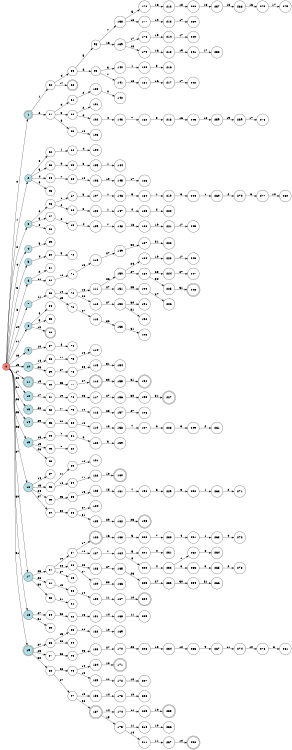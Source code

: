 digraph APTA {
__start0 [label="" shape="none"];

rankdir=LR;
size="8,5";

s0 [style="filled", color="black", fillcolor="#ff817b" shape="circle", label="0"];
s1 [style="rounded,filled", color="black", fillcolor="powderblue" shape="doublecircle", label="1"];
s2 [style="filled", color="black", fillcolor="powderblue" shape="circle", label="2"];
s3 [style="filled", color="black", fillcolor="powderblue" shape="circle", label="3"];
s4 [style="filled", color="black", fillcolor="powderblue" shape="circle", label="4"];
s5 [style="filled", color="black", fillcolor="powderblue" shape="circle", label="5"];
s6 [style="filled", color="black", fillcolor="powderblue" shape="circle", label="6"];
s7 [style="filled", color="black", fillcolor="powderblue" shape="circle", label="7"];
s8 [style="filled", color="black", fillcolor="powderblue" shape="circle", label="8"];
s9 [style="filled", color="black", fillcolor="powderblue" shape="circle", label="9"];
s10 [style="filled", color="black", fillcolor="powderblue" shape="circle", label="10"];
s11 [style="rounded,filled", color="black", fillcolor="powderblue" shape="doublecircle", label="11"];
s12 [style="filled", color="black", fillcolor="powderblue" shape="circle", label="12"];
s13 [style="filled", color="black", fillcolor="powderblue" shape="circle", label="13"];
s14 [style="filled", color="black", fillcolor="powderblue" shape="circle", label="14"];
s15 [style="filled", color="black", fillcolor="powderblue" shape="circle", label="15"];
s16 [style="filled", color="black", fillcolor="powderblue" shape="circle", label="16"];
s17 [style="filled", color="black", fillcolor="powderblue" shape="circle", label="17"];
s18 [style="filled", color="black", fillcolor="powderblue" shape="circle", label="18"];
s19 [style="rounded,filled", color="black", fillcolor="powderblue" shape="doublecircle", label="19"];
s20 [style="filled", color="black", fillcolor="white" shape="circle", label="20"];
s21 [style="filled", color="black", fillcolor="white" shape="circle", label="21"];
s22 [style="filled", color="black", fillcolor="white" shape="circle", label="22"];
s23 [style="filled", color="black", fillcolor="white" shape="circle", label="23"];
s24 [style="filled", color="black", fillcolor="white" shape="circle", label="24"];
s25 [style="filled", color="black", fillcolor="white" shape="circle", label="25"];
s26 [style="filled", color="black", fillcolor="white" shape="circle", label="26"];
s27 [style="filled", color="black", fillcolor="white" shape="circle", label="27"];
s28 [style="filled", color="black", fillcolor="white" shape="circle", label="28"];
s29 [style="filled", color="black", fillcolor="white" shape="circle", label="29"];
s30 [style="filled", color="black", fillcolor="white" shape="circle", label="30"];
s31 [style="filled", color="black", fillcolor="white" shape="circle", label="31"];
s32 [style="filled", color="black", fillcolor="white" shape="circle", label="32"];
s33 [style="filled", color="black", fillcolor="white" shape="circle", label="33"];
s34 [style="filled", color="black", fillcolor="white" shape="circle", label="34"];
s35 [style="filled", color="black", fillcolor="white" shape="circle", label="35"];
s36 [style="rounded,filled", color="black", fillcolor="white" shape="doublecircle", label="36"];
s37 [style="filled", color="black", fillcolor="white" shape="circle", label="37"];
s38 [style="filled", color="black", fillcolor="white" shape="circle", label="38"];
s39 [style="filled", color="black", fillcolor="white" shape="circle", label="39"];
s40 [style="filled", color="black", fillcolor="white" shape="circle", label="40"];
s41 [style="filled", color="black", fillcolor="white" shape="circle", label="41"];
s42 [style="filled", color="black", fillcolor="white" shape="circle", label="42"];
s43 [style="filled", color="black", fillcolor="white" shape="circle", label="43"];
s44 [style="filled", color="black", fillcolor="white" shape="circle", label="44"];
s45 [style="filled", color="black", fillcolor="white" shape="circle", label="45"];
s46 [style="filled", color="black", fillcolor="white" shape="circle", label="46"];
s47 [style="filled", color="black", fillcolor="white" shape="circle", label="47"];
s48 [style="filled", color="black", fillcolor="white" shape="circle", label="48"];
s49 [style="filled", color="black", fillcolor="white" shape="circle", label="49"];
s50 [style="filled", color="black", fillcolor="white" shape="circle", label="50"];
s51 [style="filled", color="black", fillcolor="white" shape="circle", label="51"];
s52 [style="filled", color="black", fillcolor="white" shape="circle", label="52"];
s53 [style="filled", color="black", fillcolor="white" shape="circle", label="53"];
s54 [style="filled", color="black", fillcolor="white" shape="circle", label="54"];
s55 [style="filled", color="black", fillcolor="white" shape="circle", label="55"];
s56 [style="filled", color="black", fillcolor="white" shape="circle", label="56"];
s57 [style="filled", color="black", fillcolor="white" shape="circle", label="57"];
s58 [style="filled", color="black", fillcolor="white" shape="circle", label="58"];
s59 [style="filled", color="black", fillcolor="white" shape="circle", label="59"];
s60 [style="rounded,filled", color="black", fillcolor="white" shape="doublecircle", label="60"];
s61 [style="filled", color="black", fillcolor="white" shape="circle", label="61"];
s62 [style="filled", color="black", fillcolor="white" shape="circle", label="62"];
s63 [style="filled", color="black", fillcolor="white" shape="circle", label="63"];
s64 [style="filled", color="black", fillcolor="white" shape="circle", label="64"];
s65 [style="filled", color="black", fillcolor="white" shape="circle", label="65"];
s66 [style="filled", color="black", fillcolor="white" shape="circle", label="66"];
s67 [style="filled", color="black", fillcolor="white" shape="circle", label="67"];
s68 [style="filled", color="black", fillcolor="white" shape="circle", label="68"];
s69 [style="filled", color="black", fillcolor="white" shape="circle", label="69"];
s70 [style="filled", color="black", fillcolor="white" shape="circle", label="70"];
s71 [style="filled", color="black", fillcolor="white" shape="circle", label="71"];
s72 [style="filled", color="black", fillcolor="white" shape="circle", label="72"];
s73 [style="filled", color="black", fillcolor="white" shape="circle", label="73"];
s74 [style="filled", color="black", fillcolor="white" shape="circle", label="74"];
s75 [style="filled", color="black", fillcolor="white" shape="circle", label="75"];
s76 [style="filled", color="black", fillcolor="white" shape="circle", label="76"];
s77 [style="filled", color="black", fillcolor="white" shape="circle", label="77"];
s78 [style="filled", color="black", fillcolor="white" shape="circle", label="78"];
s79 [style="filled", color="black", fillcolor="white" shape="circle", label="79"];
s80 [style="filled", color="black", fillcolor="white" shape="circle", label="80"];
s81 [style="filled", color="black", fillcolor="white" shape="circle", label="81"];
s82 [style="filled", color="black", fillcolor="white" shape="circle", label="82"];
s83 [style="filled", color="black", fillcolor="white" shape="circle", label="83"];
s84 [style="filled", color="black", fillcolor="white" shape="circle", label="84"];
s85 [style="filled", color="black", fillcolor="white" shape="circle", label="85"];
s86 [style="filled", color="black", fillcolor="white" shape="circle", label="86"];
s87 [style="filled", color="black", fillcolor="white" shape="circle", label="87"];
s88 [style="filled", color="black", fillcolor="white" shape="circle", label="88"];
s89 [style="filled", color="black", fillcolor="white" shape="circle", label="89"];
s90 [style="filled", color="black", fillcolor="white" shape="circle", label="90"];
s91 [style="filled", color="black", fillcolor="white" shape="circle", label="91"];
s92 [style="filled", color="black", fillcolor="white" shape="circle", label="92"];
s93 [style="filled", color="black", fillcolor="white" shape="circle", label="93"];
s94 [style="filled", color="black", fillcolor="white" shape="circle", label="94"];
s95 [style="filled", color="black", fillcolor="white" shape="circle", label="95"];
s96 [style="filled", color="black", fillcolor="white" shape="circle", label="96"];
s97 [style="filled", color="black", fillcolor="white" shape="circle", label="97"];
s98 [style="filled", color="black", fillcolor="white" shape="circle", label="98"];
s99 [style="filled", color="black", fillcolor="white" shape="circle", label="99"];
s100 [style="filled", color="black", fillcolor="white" shape="circle", label="100"];
s101 [style="filled", color="black", fillcolor="white" shape="circle", label="101"];
s102 [style="filled", color="black", fillcolor="white" shape="circle", label="102"];
s103 [style="filled", color="black", fillcolor="white" shape="circle", label="103"];
s104 [style="filled", color="black", fillcolor="white" shape="circle", label="104"];
s105 [style="filled", color="black", fillcolor="white" shape="circle", label="105"];
s106 [style="filled", color="black", fillcolor="white" shape="circle", label="106"];
s107 [style="filled", color="black", fillcolor="white" shape="circle", label="107"];
s108 [style="filled", color="black", fillcolor="white" shape="circle", label="108"];
s109 [style="filled", color="black", fillcolor="white" shape="circle", label="109"];
s110 [style="filled", color="black", fillcolor="white" shape="circle", label="110"];
s111 [style="filled", color="black", fillcolor="white" shape="circle", label="111"];
s112 [style="filled", color="black", fillcolor="white" shape="circle", label="112"];
s113 [style="filled", color="black", fillcolor="white" shape="circle", label="113"];
s114 [style="filled", color="black", fillcolor="white" shape="circle", label="114"];
s115 [style="filled", color="black", fillcolor="white" shape="circle", label="115"];
s116 [style="rounded,filled", color="black", fillcolor="white" shape="doublecircle", label="116"];
s117 [style="filled", color="black", fillcolor="white" shape="circle", label="117"];
s118 [style="filled", color="black", fillcolor="white" shape="circle", label="118"];
s119 [style="filled", color="black", fillcolor="white" shape="circle", label="119"];
s120 [style="filled", color="black", fillcolor="white" shape="circle", label="120"];
s121 [style="filled", color="black", fillcolor="white" shape="circle", label="121"];
s122 [style="filled", color="black", fillcolor="white" shape="circle", label="122"];
s123 [style="filled", color="black", fillcolor="white" shape="circle", label="123"];
s124 [style="filled", color="black", fillcolor="white" shape="circle", label="124"];
s125 [style="filled", color="black", fillcolor="white" shape="circle", label="125"];
s126 [style="rounded,filled", color="black", fillcolor="white" shape="doublecircle", label="126"];
s127 [style="filled", color="black", fillcolor="white" shape="circle", label="127"];
s128 [style="filled", color="black", fillcolor="white" shape="circle", label="128"];
s129 [style="filled", color="black", fillcolor="white" shape="circle", label="129"];
s130 [style="filled", color="black", fillcolor="white" shape="circle", label="130"];
s131 [style="filled", color="black", fillcolor="white" shape="circle", label="131"];
s132 [style="filled", color="black", fillcolor="white" shape="circle", label="132"];
s133 [style="filled", color="black", fillcolor="white" shape="circle", label="133"];
s134 [style="filled", color="black", fillcolor="white" shape="circle", label="134"];
s135 [style="filled", color="black", fillcolor="white" shape="circle", label="135"];
s136 [style="filled", color="black", fillcolor="white" shape="circle", label="136"];
s137 [style="rounded,filled", color="black", fillcolor="white" shape="doublecircle", label="137"];
s138 [style="filled", color="black", fillcolor="white" shape="circle", label="138"];
s139 [style="filled", color="black", fillcolor="white" shape="circle", label="139"];
s140 [style="filled", color="black", fillcolor="white" shape="circle", label="140"];
s141 [style="filled", color="black", fillcolor="white" shape="circle", label="141"];
s142 [style="filled", color="black", fillcolor="white" shape="circle", label="142"];
s143 [style="filled", color="black", fillcolor="white" shape="circle", label="143"];
s144 [style="filled", color="black", fillcolor="white" shape="circle", label="144"];
s145 [style="filled", color="black", fillcolor="white" shape="circle", label="145"];
s146 [style="filled", color="black", fillcolor="white" shape="circle", label="146"];
s147 [style="filled", color="black", fillcolor="white" shape="circle", label="147"];
s148 [style="filled", color="black", fillcolor="white" shape="circle", label="148"];
s149 [style="filled", color="black", fillcolor="white" shape="circle", label="149"];
s150 [style="filled", color="black", fillcolor="white" shape="circle", label="150"];
s151 [style="filled", color="black", fillcolor="white" shape="circle", label="151"];
s152 [style="filled", color="black", fillcolor="white" shape="circle", label="152"];
s153 [style="filled", color="black", fillcolor="white" shape="circle", label="153"];
s154 [style="filled", color="black", fillcolor="white" shape="circle", label="154"];
s155 [style="filled", color="black", fillcolor="white" shape="circle", label="155"];
s156 [style="filled", color="black", fillcolor="white" shape="circle", label="156"];
s157 [style="filled", color="black", fillcolor="white" shape="circle", label="157"];
s158 [style="filled", color="black", fillcolor="white" shape="circle", label="158"];
s159 [style="filled", color="black", fillcolor="white" shape="circle", label="159"];
s160 [style="rounded,filled", color="black", fillcolor="white" shape="doublecircle", label="160"];
s161 [style="filled", color="black", fillcolor="white" shape="circle", label="161"];
s162 [style="filled", color="black", fillcolor="white" shape="circle", label="162"];
s163 [style="filled", color="black", fillcolor="white" shape="circle", label="163"];
s164 [style="filled", color="black", fillcolor="white" shape="circle", label="164"];
s165 [style="filled", color="black", fillcolor="white" shape="circle", label="165"];
s166 [style="filled", color="black", fillcolor="white" shape="circle", label="166"];
s167 [style="filled", color="black", fillcolor="white" shape="circle", label="167"];
s168 [style="filled", color="black", fillcolor="white" shape="circle", label="168"];
s169 [style="filled", color="black", fillcolor="white" shape="circle", label="169"];
s170 [style="filled", color="black", fillcolor="white" shape="circle", label="170"];
s171 [style="rounded,filled", color="black", fillcolor="white" shape="doublecircle", label="171"];
s172 [style="filled", color="black", fillcolor="white" shape="circle", label="172"];
s173 [style="filled", color="black", fillcolor="white" shape="circle", label="173"];
s174 [style="filled", color="black", fillcolor="white" shape="circle", label="174"];
s175 [style="filled", color="black", fillcolor="white" shape="circle", label="175"];
s176 [style="filled", color="black", fillcolor="white" shape="circle", label="176"];
s177 [style="filled", color="black", fillcolor="white" shape="circle", label="177"];
s178 [style="filled", color="black", fillcolor="white" shape="circle", label="178"];
s179 [style="filled", color="black", fillcolor="white" shape="circle", label="179"];
s180 [style="filled", color="black", fillcolor="white" shape="circle", label="180"];
s181 [style="filled", color="black", fillcolor="white" shape="circle", label="181"];
s182 [style="filled", color="black", fillcolor="white" shape="circle", label="182"];
s183 [style="filled", color="black", fillcolor="white" shape="circle", label="183"];
s184 [style="filled", color="black", fillcolor="white" shape="circle", label="184"];
s185 [style="filled", color="black", fillcolor="white" shape="circle", label="185"];
s186 [style="filled", color="black", fillcolor="white" shape="circle", label="186"];
s187 [style="filled", color="black", fillcolor="white" shape="circle", label="187"];
s188 [style="filled", color="black", fillcolor="white" shape="circle", label="188"];
s189 [style="filled", color="black", fillcolor="white" shape="circle", label="189"];
s190 [style="filled", color="black", fillcolor="white" shape="circle", label="190"];
s191 [style="filled", color="black", fillcolor="white" shape="circle", label="191"];
s192 [style="filled", color="black", fillcolor="white" shape="circle", label="192"];
s193 [style="filled", color="black", fillcolor="white" shape="circle", label="193"];
s194 [style="rounded,filled", color="black", fillcolor="white" shape="doublecircle", label="194"];
s195 [style="filled", color="black", fillcolor="white" shape="circle", label="195"];
s196 [style="filled", color="black", fillcolor="white" shape="circle", label="196"];
s197 [style="filled", color="black", fillcolor="white" shape="circle", label="197"];
s198 [style="filled", color="black", fillcolor="white" shape="circle", label="198"];
s199 [style="rounded,filled", color="black", fillcolor="white" shape="doublecircle", label="199"];
s200 [style="filled", color="black", fillcolor="white" shape="circle", label="200"];
s201 [style="filled", color="black", fillcolor="white" shape="circle", label="201"];
s202 [style="filled", color="black", fillcolor="white" shape="circle", label="202"];
s203 [style="filled", color="black", fillcolor="white" shape="circle", label="203"];
s204 [style="rounded,filled", color="black", fillcolor="white" shape="doublecircle", label="204"];
s205 [style="filled", color="black", fillcolor="white" shape="circle", label="205"];
s206 [style="filled", color="black", fillcolor="white" shape="circle", label="206"];
s207 [style="filled", color="black", fillcolor="white" shape="circle", label="207"];
s208 [style="filled", color="black", fillcolor="white" shape="circle", label="208"];
s209 [style="filled", color="black", fillcolor="white" shape="circle", label="209"];
s210 [style="filled", color="black", fillcolor="white" shape="circle", label="210"];
s211 [style="filled", color="black", fillcolor="white" shape="circle", label="211"];
s212 [style="filled", color="black", fillcolor="white" shape="circle", label="212"];
s213 [style="filled", color="black", fillcolor="white" shape="circle", label="213"];
s214 [style="filled", color="black", fillcolor="white" shape="circle", label="214"];
s215 [style="filled", color="black", fillcolor="white" shape="circle", label="215"];
s216 [style="filled", color="black", fillcolor="white" shape="circle", label="216"];
s217 [style="filled", color="black", fillcolor="white" shape="circle", label="217"];
s218 [style="filled", color="black", fillcolor="white" shape="circle", label="218"];
s219 [style="filled", color="black", fillcolor="white" shape="circle", label="219"];
s220 [style="filled", color="black", fillcolor="white" shape="circle", label="220"];
s221 [style="filled", color="black", fillcolor="white" shape="circle", label="221"];
s222 [style="filled", color="black", fillcolor="white" shape="circle", label="222"];
s223 [style="filled", color="black", fillcolor="white" shape="circle", label="223"];
s224 [style="filled", color="black", fillcolor="white" shape="circle", label="224"];
s225 [style="filled", color="black", fillcolor="white" shape="circle", label="225"];
s226 [style="filled", color="black", fillcolor="white" shape="circle", label="226"];
s227 [style="rounded,filled", color="black", fillcolor="white" shape="doublecircle", label="227"];
s228 [style="filled", color="black", fillcolor="white" shape="circle", label="228"];
s229 [style="filled", color="black", fillcolor="white" shape="circle", label="229"];
s230 [style="filled", color="black", fillcolor="white" shape="circle", label="230"];
s231 [style="filled", color="black", fillcolor="white" shape="circle", label="231"];
s232 [style="filled", color="black", fillcolor="white" shape="circle", label="232"];
s233 [style="filled", color="black", fillcolor="white" shape="circle", label="233"];
s234 [style="filled", color="black", fillcolor="white" shape="circle", label="234"];
s235 [style="rounded,filled", color="black", fillcolor="white" shape="doublecircle", label="235"];
s236 [style="filled", color="black", fillcolor="white" shape="circle", label="236"];
s237 [style="filled", color="black", fillcolor="white" shape="circle", label="237"];
s238 [style="filled", color="black", fillcolor="white" shape="circle", label="238"];
s239 [style="filled", color="black", fillcolor="white" shape="circle", label="239"];
s240 [style="filled", color="black", fillcolor="white" shape="circle", label="240"];
s241 [style="filled", color="black", fillcolor="white" shape="circle", label="241"];
s242 [style="filled", color="black", fillcolor="white" shape="circle", label="242"];
s243 [style="filled", color="black", fillcolor="white" shape="circle", label="243"];
s244 [style="filled", color="black", fillcolor="white" shape="circle", label="244"];
s245 [style="filled", color="black", fillcolor="white" shape="circle", label="245"];
s246 [style="filled", color="black", fillcolor="white" shape="circle", label="246"];
s247 [style="filled", color="black", fillcolor="white" shape="circle", label="247"];
s248 [style="rounded,filled", color="black", fillcolor="white" shape="doublecircle", label="248"];
s249 [style="filled", color="black", fillcolor="white" shape="circle", label="249"];
s250 [style="filled", color="black", fillcolor="white" shape="circle", label="250"];
s251 [style="filled", color="black", fillcolor="white" shape="circle", label="251"];
s252 [style="filled", color="black", fillcolor="white" shape="circle", label="252"];
s253 [style="filled", color="black", fillcolor="white" shape="circle", label="253"];
s254 [style="filled", color="black", fillcolor="white" shape="circle", label="254"];
s255 [style="filled", color="black", fillcolor="white" shape="circle", label="255"];
s256 [style="rounded,filled", color="black", fillcolor="white" shape="doublecircle", label="256"];
s257 [style="filled", color="black", fillcolor="white" shape="circle", label="257"];
s258 [style="filled", color="black", fillcolor="white" shape="circle", label="258"];
s259 [style="filled", color="black", fillcolor="white" shape="circle", label="259"];
s260 [style="filled", color="black", fillcolor="white" shape="circle", label="260"];
s261 [style="filled", color="black", fillcolor="white" shape="circle", label="261"];
s262 [style="filled", color="black", fillcolor="white" shape="circle", label="262"];
s263 [style="filled", color="black", fillcolor="white" shape="circle", label="263"];
s264 [style="filled", color="black", fillcolor="white" shape="circle", label="264"];
s265 [style="filled", color="black", fillcolor="white" shape="circle", label="265"];
s266 [style="filled", color="black", fillcolor="white" shape="circle", label="266"];
s267 [style="filled", color="black", fillcolor="white" shape="circle", label="267"];
s268 [style="filled", color="black", fillcolor="white" shape="circle", label="268"];
s269 [style="filled", color="black", fillcolor="white" shape="circle", label="269"];
s270 [style="filled", color="black", fillcolor="white" shape="circle", label="270"];
s271 [style="filled", color="black", fillcolor="white" shape="circle", label="271"];
s272 [style="filled", color="black", fillcolor="white" shape="circle", label="272"];
s273 [style="filled", color="black", fillcolor="white" shape="circle", label="273"];
s274 [style="filled", color="black", fillcolor="white" shape="circle", label="274"];
s275 [style="filled", color="black", fillcolor="white" shape="circle", label="275"];
s276 [style="filled", color="black", fillcolor="white" shape="circle", label="276"];
s277 [style="filled", color="black", fillcolor="white" shape="circle", label="277"];
s278 [style="filled", color="black", fillcolor="white" shape="circle", label="278"];
s279 [style="filled", color="black", fillcolor="white" shape="circle", label="279"];
s280 [style="filled", color="black", fillcolor="white" shape="circle", label="280"];
s281 [style="filled", color="black", fillcolor="white" shape="circle", label="281"];
s0 -> s1 [label="0"];
s0 -> s2 [label="1"];
s0 -> s3 [label="2"];
s0 -> s4 [label="4"];
s0 -> s5 [label="5"];
s0 -> s6 [label="8"];
s0 -> s7 [label="10"];
s0 -> s8 [label="11"];
s0 -> s9 [label="13"];
s0 -> s10 [label="15"];
s0 -> s11 [label="17"];
s0 -> s12 [label="20"];
s0 -> s13 [label="21"];
s0 -> s14 [label="23"];
s0 -> s15 [label="25"];
s0 -> s16 [label="26"];
s0 -> s17 [label="27"];
s0 -> s18 [label="30"];
s0 -> s19 [label="31"];
s1 -> s20 [label="1"];
s1 -> s21 [label="2"];
s2 -> s22 [label="0"];
s2 -> s23 [label="3"];
s2 -> s24 [label="4"];
s2 -> s25 [label="6"];
s3 -> s26 [label="0"];
s3 -> s27 [label="3"];
s3 -> s28 [label="8"];
s4 -> s29 [label="5"];
s5 -> s30 [label="4"];
s6 -> s31 [label="2"];
s6 -> s32 [label="11"];
s7 -> s33 [label="11"];
s8 -> s34 [label="8"];
s8 -> s35 [label="9"];
s8 -> s36 [label="10"];
s9 -> s37 [label="10"];
s10 -> s38 [label="14"];
s10 -> s39 [label="26"];
s11 -> s40 [label="19"];
s12 -> s41 [label="17"];
s13 -> s42 [label="20"];
s14 -> s43 [label="29"];
s15 -> s44 [label="18"];
s15 -> s45 [label="19"];
s15 -> s46 [label="26"];
s16 -> s47 [label="14"];
s16 -> s48 [label="15"];
s16 -> s49 [label="24"];
s16 -> s50 [label="27"];
s17 -> s51 [label="25"];
s17 -> s52 [label="26"];
s17 -> s53 [label="30"];
s18 -> s54 [label="27"];
s18 -> s55 [label="31"];
s19 -> s56 [label="27"];
s19 -> s57 [label="29"];
s19 -> s58 [label="30"];
s20 -> s59 [label="4"];
s20 -> s60 [label="17"];
s21 -> s61 [label="0"];
s21 -> s62 [label="3"];
s21 -> s63 [label="8"];
s22 -> s64 [label="1"];
s23 -> s65 [label="9"];
s24 -> s66 [label="7"];
s26 -> s67 [label="1"];
s26 -> s68 [label="2"];
s27 -> s69 [label="6"];
s30 -> s70 [label="5"];
s32 -> s71 [label="14"];
s33 -> s72 [label="14"];
s33 -> s73 [label="15"];
s37 -> s74 [label="8"];
s38 -> s75 [label="11"];
s39 -> s76 [label="27"];
s40 -> s77 [label="25"];
s41 -> s78 [label="19"];
s42 -> s79 [label="17"];
s43 -> s80 [label="22"];
s44 -> s81 [label="7"];
s45 -> s82 [label="7"];
s48 -> s83 [label="11"];
s48 -> s84 [label="14"];
s49 -> s85 [label="25"];
s50 -> s86 [label="30"];
s51 -> s87 [label="19"];
s51 -> s88 [label="24"];
s51 -> s89 [label="27"];
s52 -> s90 [label="15"];
s53 -> s91 [label="31"];
s54 -> s92 [label="26"];
s56 -> s93 [label="15"];
s56 -> s94 [label="26"];
s57 -> s95 [label="28"];
s58 -> s96 [label="26"];
s58 -> s97 [label="27"];
s59 -> s98 [label="5"];
s59 -> s99 [label="6"];
s61 -> s100 [label="2"];
s62 -> s101 [label="2"];
s62 -> s102 [label="6"];
s63 -> s103 [label="10"];
s64 -> s104 [label="4"];
s65 -> s105 [label="3"];
s66 -> s106 [label="18"];
s67 -> s107 [label="3"];
s68 -> s108 [label="3"];
s69 -> s109 [label="4"];
s71 -> s110 [label="15"];
s72 -> s111 [label="15"];
s72 -> s112 [label="26"];
s73 -> s113 [label="27"];
s75 -> s114 [label="10"];
s76 -> s115 [label="30"];
s77 -> s116 [label="27"];
s78 -> s117 [label="25"];
s79 -> s118 [label="19"];
s80 -> s119 [label="19"];
s81 -> s120 [label="6"];
s83 -> s121 [label="10"];
s84 -> s122 [label="11"];
s85 -> s123 [label="19"];
s86 -> s124 [label="27"];
s86 -> s125 [label="31"];
s87 -> s126 [label="17"];
s87 -> s127 [label="18"];
s88 -> s128 [label="25"];
s88 -> s129 [label="27"];
s90 -> s130 [label="14"];
s92 -> s131 [label="15"];
s93 -> s132 [label="11"];
s95 -> s133 [label="25"];
s96 -> s134 [label="14"];
s96 -> s135 [label="15"];
s97 -> s136 [label="15"];
s97 -> s137 [label="26"];
s98 -> s138 [label="7"];
s98 -> s139 [label="16"];
s99 -> s140 [label="3"];
s99 -> s141 [label="7"];
s100 -> s142 [label="0"];
s102 -> s143 [label="4"];
s105 -> s144 [label="1"];
s106 -> s145 [label="19"];
s107 -> s146 [label="1"];
s108 -> s147 [label="1"];
s109 -> s148 [label="7"];
s110 -> s149 [label="27"];
s111 -> s150 [label="26"];
s111 -> s151 [label="27"];
s112 -> s152 [label="27"];
s113 -> s153 [label="30"];
s115 -> s154 [label="31"];
s116 -> s155 [label="30"];
s117 -> s156 [label="27"];
s118 -> s157 [label="25"];
s119 -> s158 [label="18"];
s120 -> s159 [label="3"];
s122 -> s160 [label="10"];
s123 -> s161 [label="18"];
s125 -> s162 [label="29"];
s126 -> s163 [label="16"];
s127 -> s164 [label="7"];
s128 -> s165 [label="27"];
s129 -> s166 [label="30"];
s130 -> s167 [label="11"];
s131 -> s168 [label="14"];
s132 -> s169 [label="10"];
s133 -> s170 [label="27"];
s134 -> s171 [label="10"];
s135 -> s172 [label="11"];
s136 -> s173 [label="14"];
s137 -> s174 [label="14"];
s137 -> s175 [label="15"];
s138 -> s176 [label="5"];
s138 -> s177 [label="18"];
s139 -> s178 [label="17"];
s139 -> s179 [label="18"];
s140 -> s180 [label="1"];
s141 -> s181 [label="18"];
s143 -> s182 [label="7"];
s145 -> s183 [label="17"];
s146 -> s184 [label="3"];
s147 -> s185 [label="0"];
s148 -> s186 [label="18"];
s149 -> s187 [label="30"];
s150 -> s188 [label="24"];
s150 -> s189 [label="27"];
s151 -> s190 [label="25"];
s152 -> s191 [label="30"];
s152 -> s192 [label="31"];
s153 -> s193 [label="31"];
s155 -> s194 [label="31"];
s156 -> s195 [label="30"];
s157 -> s196 [label="27"];
s158 -> s197 [label="7"];
s161 -> s198 [label="7"];
s162 -> s199 [label="23"];
s163 -> s200 [label="5"];
s164 -> s201 [label="5"];
s164 -> s202 [label="6"];
s165 -> s203 [label="26"];
s167 -> s204 [label="10"];
s168 -> s205 [label="11"];
s170 -> s206 [label="26"];
s172 -> s207 [label="10"];
s173 -> s208 [label="10"];
s174 -> s209 [label="11"];
s175 -> s210 [label="11"];
s175 -> s211 [label="14"];
s176 -> s212 [label="16"];
s177 -> s213 [label="19"];
s178 -> s214 [label="19"];
s179 -> s215 [label="16"];
s180 -> s216 [label="3"];
s181 -> s217 [label="16"];
s182 -> s218 [label="5"];
s184 -> s219 [label="1"];
s185 -> s220 [label="2"];
s186 -> s221 [label="19"];
s187 -> s222 [label="31"];
s188 -> s223 [label="19"];
s189 -> s224 [label="25"];
s189 -> s225 [label="30"];
s190 -> s226 [label="27"];
s195 -> s227 [label="31"];
s197 -> s228 [label="6"];
s198 -> s229 [label="6"];
s200 -> s230 [label="7"];
s201 -> s231 [label="4"];
s202 -> s232 [label="4"];
s203 -> s233 [label="27"];
s206 -> s234 [label="15"];
s209 -> s235 [label="10"];
s210 -> s236 [label="10"];
s211 -> s237 [label="11"];
s212 -> s238 [label="18"];
s213 -> s239 [label="17"];
s214 -> s240 [label="17"];
s215 -> s241 [label="19"];
s217 -> s242 [label="17"];
s218 -> s243 [label="16"];
s219 -> s244 [label="3"];
s221 -> s245 [label="17"];
s223 -> s246 [label="17"];
s224 -> s247 [label="27"];
s225 -> s248 [label="31"];
s228 -> s249 [label="3"];
s229 -> s250 [label="3"];
s230 -> s251 [label="4"];
s232 -> s252 [label="1"];
s232 -> s253 [label="6"];
s233 -> s254 [label="30"];
s234 -> s255 [label="12"];
s237 -> s256 [label="10"];
s238 -> s257 [label="16"];
s241 -> s258 [label="17"];
s243 -> s259 [label="18"];
s244 -> s260 [label="1"];
s249 -> s261 [label="2"];
s250 -> s262 [label="1"];
s251 -> s263 [label="1"];
s252 -> s264 [label="0"];
s253 -> s265 [label="3"];
s254 -> s266 [label="31"];
s255 -> s267 [label="9"];
s257 -> s268 [label="18"];
s259 -> s269 [label="19"];
s260 -> s270 [label="2"];
s262 -> s271 [label="2"];
s263 -> s272 [label="0"];
s265 -> s273 [label="2"];
s267 -> s274 [label="11"];
s268 -> s275 [label="16"];
s269 -> s276 [label="17"];
s270 -> s277 [label="3"];
s274 -> s278 [label="10"];
s275 -> s279 [label="17"];
s277 -> s280 [label="10"];
s278 -> s281 [label="8"];

}